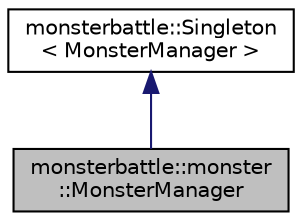 digraph "monsterbattle::monster::MonsterManager"
{
  edge [fontname="Helvetica",fontsize="10",labelfontname="Helvetica",labelfontsize="10"];
  node [fontname="Helvetica",fontsize="10",shape=record];
  Node2 [label="monsterbattle::monster\l::MonsterManager",height=0.2,width=0.4,color="black", fillcolor="grey75", style="filled", fontcolor="black"];
  Node3 -> Node2 [dir="back",color="midnightblue",fontsize="10",style="solid"];
  Node3 [label="monsterbattle::Singleton\l\< MonsterManager \>",height=0.2,width=0.4,color="black", fillcolor="white", style="filled",URL="$structmonsterbattle_1_1Singleton.html"];
}
